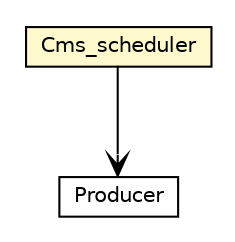 #!/usr/local/bin/dot
#
# Class diagram 
# Generated by UMLGraph version R5_7_2-32-g40b5a6 (http://www.spinellis.gr/umlgraph/)
#

digraph G {
	edge [fontname="Helvetica",fontsize=10,labelfontname="Helvetica",labelfontsize=10];
	node [fontname="Helvetica",fontsize=10,shape=plaintext];
	nodesep=0.25;
	ranksep=0.5;
	// cms.agents.Producer
	c105 [label=<<table title="cms.agents.Producer" border="0" cellborder="1" cellspacing="0" cellpadding="2" port="p" href="../agents/Producer.html" target="_parent">
		<tr><td><table border="0" cellspacing="0" cellpadding="1">
<tr><td align="center" balign="center"> Producer </td></tr>
		</table></td></tr>
		</table>>, URL="../agents/Producer.html", fontname="Helvetica", fontcolor="black", fontsize=10.0];
	// cms.dynamics.Cms_scheduler
	c109 [label=<<table title="cms.dynamics.Cms_scheduler" border="0" cellborder="1" cellspacing="0" cellpadding="2" port="p" bgcolor="lemonChiffon" href="./Cms_scheduler.html" target="_parent">
		<tr><td><table border="0" cellspacing="0" cellpadding="1">
<tr><td align="center" balign="center"> Cms_scheduler </td></tr>
		</table></td></tr>
		</table>>, URL="./Cms_scheduler.html", fontname="Helvetica", fontcolor="black", fontsize=10.0];
	// cms.dynamics.Cms_scheduler NAVASSOC cms.agents.Producer
	c109:p -> c105:p [taillabel="", label="", headlabel="", fontname="Helvetica", fontcolor="black", fontsize=10.0, color="black", arrowhead=open];
}

